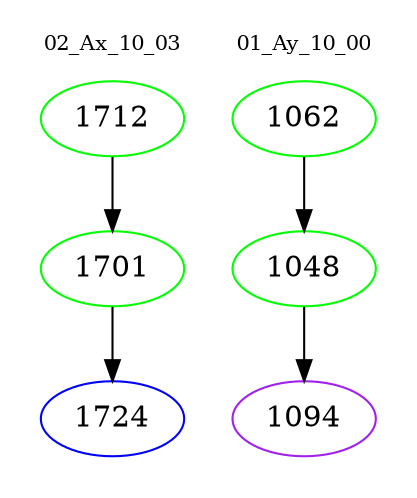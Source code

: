 digraph{
subgraph cluster_0 {
color = white
label = "02_Ax_10_03";
fontsize=10;
T0_1712 [label="1712", color="green"]
T0_1712 -> T0_1701 [color="black"]
T0_1701 [label="1701", color="green"]
T0_1701 -> T0_1724 [color="black"]
T0_1724 [label="1724", color="blue"]
}
subgraph cluster_1 {
color = white
label = "01_Ay_10_00";
fontsize=10;
T1_1062 [label="1062", color="green"]
T1_1062 -> T1_1048 [color="black"]
T1_1048 [label="1048", color="green"]
T1_1048 -> T1_1094 [color="black"]
T1_1094 [label="1094", color="purple"]
}
}
